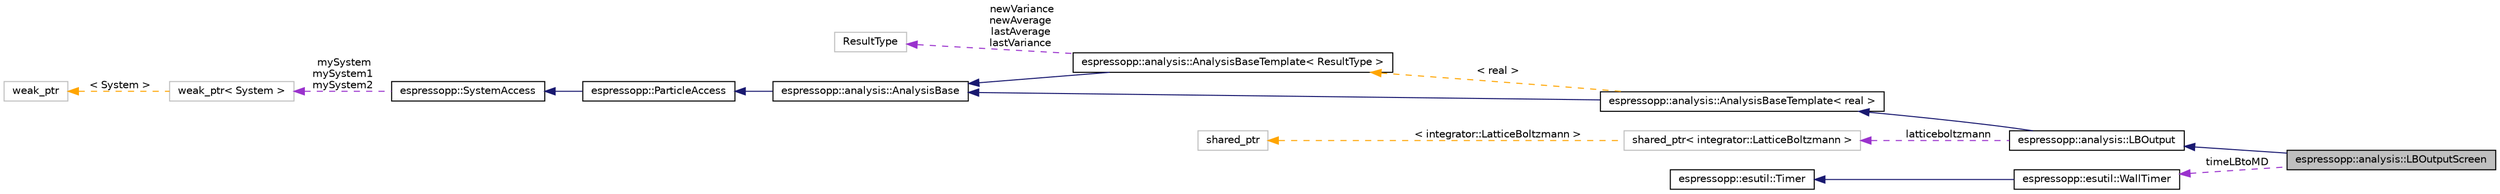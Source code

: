 digraph G
{
  edge [fontname="Helvetica",fontsize="10",labelfontname="Helvetica",labelfontsize="10"];
  node [fontname="Helvetica",fontsize="10",shape=record];
  rankdir="LR";
  Node1 [label="espressopp::analysis::LBOutputScreen",height=0.2,width=0.4,color="black", fillcolor="grey75", style="filled" fontcolor="black"];
  Node2 -> Node1 [dir="back",color="midnightblue",fontsize="10",style="solid",fontname="Helvetica"];
  Node2 [label="espressopp::analysis::LBOutput",height=0.2,width=0.4,color="black", fillcolor="white", style="filled",URL="$classespressopp_1_1analysis_1_1LBOutput.html",tooltip="Abstract base class for arbitrary output from LB simulations."];
  Node3 -> Node2 [dir="back",color="midnightblue",fontsize="10",style="solid",fontname="Helvetica"];
  Node3 [label="espressopp::analysis::AnalysisBaseTemplate\< real \>",height=0.2,width=0.4,color="black", fillcolor="white", style="filled",URL="$classespressopp_1_1analysis_1_1AnalysisBaseTemplate.html"];
  Node4 -> Node3 [dir="back",color="midnightblue",fontsize="10",style="solid",fontname="Helvetica"];
  Node4 [label="espressopp::analysis::AnalysisBase",height=0.2,width=0.4,color="black", fillcolor="white", style="filled",URL="$classespressopp_1_1analysis_1_1AnalysisBase.html",tooltip="All quantities to be measured derive from this abstract base class and the corresponding template..."];
  Node5 -> Node4 [dir="back",color="midnightblue",fontsize="10",style="solid",fontname="Helvetica"];
  Node5 [label="espressopp::ParticleAccess",height=0.2,width=0.4,color="black", fillcolor="white", style="filled",URL="$classespressopp_1_1ParticleAccess.html"];
  Node6 -> Node5 [dir="back",color="midnightblue",fontsize="10",style="solid",fontname="Helvetica"];
  Node6 [label="espressopp::SystemAccess",height=0.2,width=0.4,color="black", fillcolor="white", style="filled",URL="$classespressopp_1_1SystemAccess.html",tooltip="Common base class for all classes that need access to the system."];
  Node7 -> Node6 [dir="back",color="darkorchid3",fontsize="10",style="dashed",label=" mySystem\nmySystem1\nmySystem2" ,fontname="Helvetica"];
  Node7 [label="weak_ptr\< System \>",height=0.2,width=0.4,color="grey75", fillcolor="white", style="filled"];
  Node8 -> Node7 [dir="back",color="orange",fontsize="10",style="dashed",label=" \< System \>" ,fontname="Helvetica"];
  Node8 [label="weak_ptr",height=0.2,width=0.4,color="grey75", fillcolor="white", style="filled"];
  Node9 -> Node3 [dir="back",color="orange",fontsize="10",style="dashed",label=" \< real \>" ,fontname="Helvetica"];
  Node9 [label="espressopp::analysis::AnalysisBaseTemplate\< ResultType \>",height=0.2,width=0.4,color="black", fillcolor="white", style="filled",URL="$classespressopp_1_1analysis_1_1AnalysisBaseTemplate.html"];
  Node4 -> Node9 [dir="back",color="midnightblue",fontsize="10",style="solid",fontname="Helvetica"];
  Node10 -> Node9 [dir="back",color="darkorchid3",fontsize="10",style="dashed",label=" newVariance\nnewAverage\nlastAverage\nlastVariance" ,fontname="Helvetica"];
  Node10 [label="ResultType",height=0.2,width=0.4,color="grey75", fillcolor="white", style="filled"];
  Node11 -> Node2 [dir="back",color="darkorchid3",fontsize="10",style="dashed",label=" latticeboltzmann" ,fontname="Helvetica"];
  Node11 [label="shared_ptr\< integrator::LatticeBoltzmann \>",height=0.2,width=0.4,color="grey75", fillcolor="white", style="filled"];
  Node12 -> Node11 [dir="back",color="orange",fontsize="10",style="dashed",label=" \< integrator::LatticeBoltzmann \>" ,fontname="Helvetica"];
  Node12 [label="shared_ptr",height=0.2,width=0.4,color="grey75", fillcolor="white", style="filled"];
  Node13 -> Node1 [dir="back",color="darkorchid3",fontsize="10",style="dashed",label=" timeLBtoMD" ,fontname="Helvetica"];
  Node13 [label="espressopp::esutil::WallTimer",height=0.2,width=0.4,color="black", fillcolor="white", style="filled",URL="$classespressopp_1_1esutil_1_1WallTimer.html",tooltip="timer measuring the wall time."];
  Node14 -> Node13 [dir="back",color="midnightblue",fontsize="10",style="solid",fontname="Helvetica"];
  Node14 [label="espressopp::esutil::Timer",height=0.2,width=0.4,color="black", fillcolor="white", style="filled",URL="$classespressopp_1_1esutil_1_1Timer.html",tooltip="simple timer for obtaining typically microsecond precision timings."];
}
